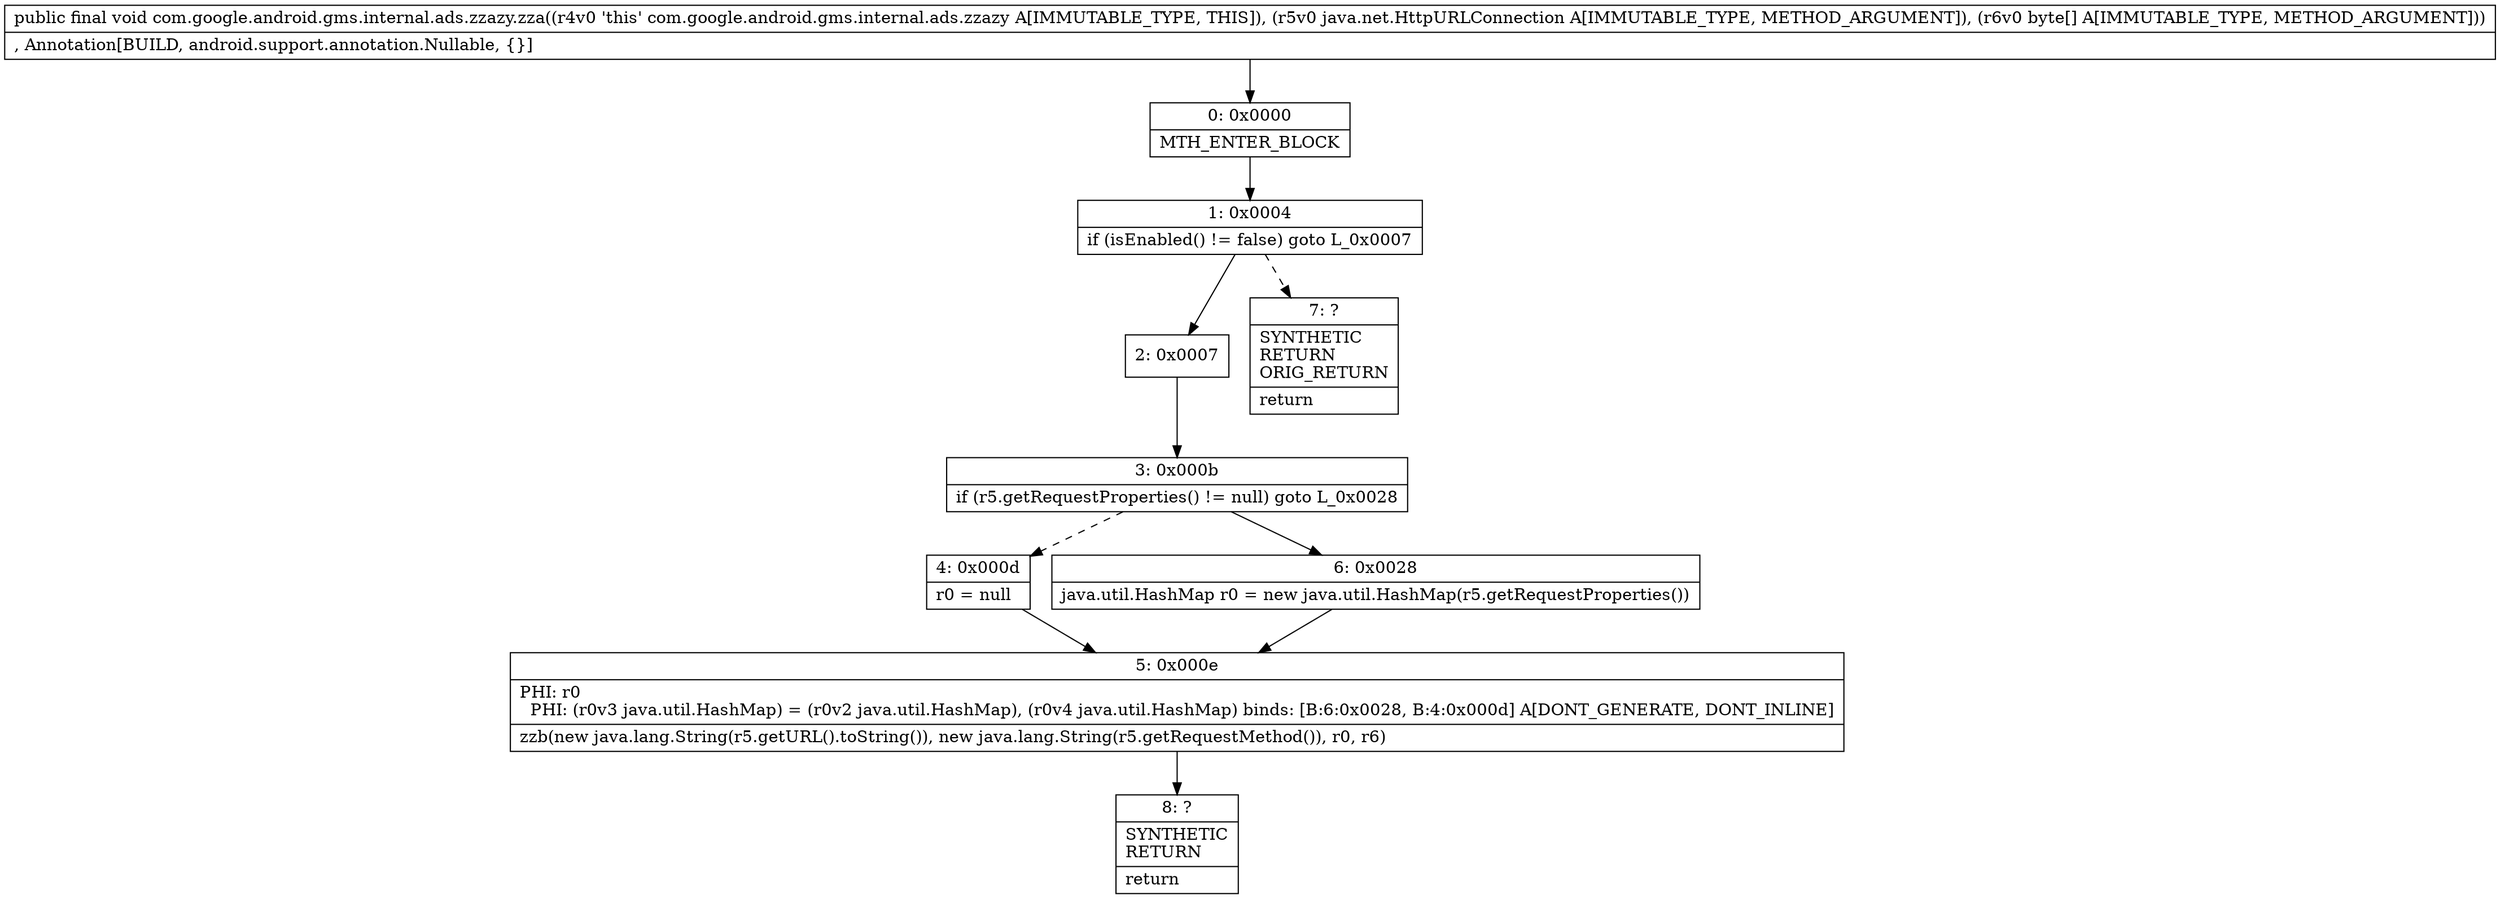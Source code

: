 digraph "CFG forcom.google.android.gms.internal.ads.zzazy.zza(Ljava\/net\/HttpURLConnection;[B)V" {
Node_0 [shape=record,label="{0\:\ 0x0000|MTH_ENTER_BLOCK\l}"];
Node_1 [shape=record,label="{1\:\ 0x0004|if (isEnabled() != false) goto L_0x0007\l}"];
Node_2 [shape=record,label="{2\:\ 0x0007}"];
Node_3 [shape=record,label="{3\:\ 0x000b|if (r5.getRequestProperties() != null) goto L_0x0028\l}"];
Node_4 [shape=record,label="{4\:\ 0x000d|r0 = null\l}"];
Node_5 [shape=record,label="{5\:\ 0x000e|PHI: r0 \l  PHI: (r0v3 java.util.HashMap) = (r0v2 java.util.HashMap), (r0v4 java.util.HashMap) binds: [B:6:0x0028, B:4:0x000d] A[DONT_GENERATE, DONT_INLINE]\l|zzb(new java.lang.String(r5.getURL().toString()), new java.lang.String(r5.getRequestMethod()), r0, r6)\l}"];
Node_6 [shape=record,label="{6\:\ 0x0028|java.util.HashMap r0 = new java.util.HashMap(r5.getRequestProperties())\l}"];
Node_7 [shape=record,label="{7\:\ ?|SYNTHETIC\lRETURN\lORIG_RETURN\l|return\l}"];
Node_8 [shape=record,label="{8\:\ ?|SYNTHETIC\lRETURN\l|return\l}"];
MethodNode[shape=record,label="{public final void com.google.android.gms.internal.ads.zzazy.zza((r4v0 'this' com.google.android.gms.internal.ads.zzazy A[IMMUTABLE_TYPE, THIS]), (r5v0 java.net.HttpURLConnection A[IMMUTABLE_TYPE, METHOD_ARGUMENT]), (r6v0 byte[] A[IMMUTABLE_TYPE, METHOD_ARGUMENT]))  | , Annotation[BUILD, android.support.annotation.Nullable, \{\}]\l}"];
MethodNode -> Node_0;
Node_0 -> Node_1;
Node_1 -> Node_2;
Node_1 -> Node_7[style=dashed];
Node_2 -> Node_3;
Node_3 -> Node_4[style=dashed];
Node_3 -> Node_6;
Node_4 -> Node_5;
Node_5 -> Node_8;
Node_6 -> Node_5;
}


